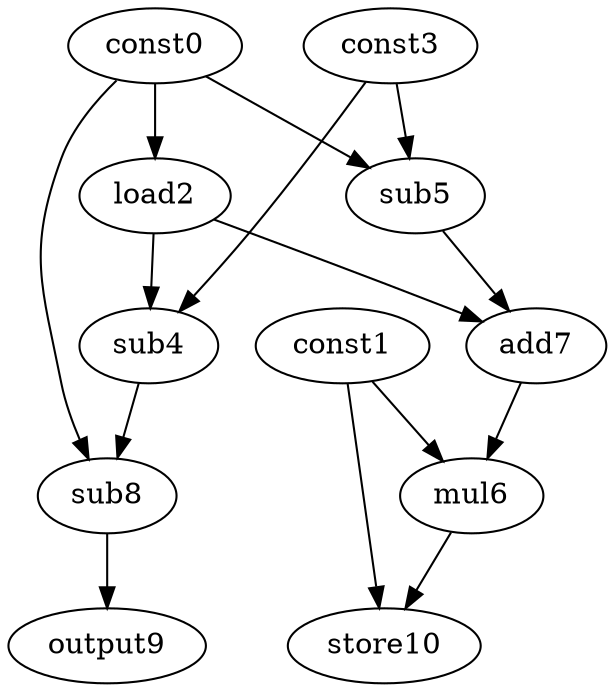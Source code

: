 digraph G { 
const0[opcode=const]; 
const1[opcode=const]; 
load2[opcode=load]; 
const3[opcode=const]; 
sub4[opcode=sub]; 
sub5[opcode=sub]; 
mul6[opcode=mul]; 
add7[opcode=add]; 
sub8[opcode=sub]; 
output9[opcode=output]; 
store10[opcode=store]; 
const0->load2[operand=0];
const0->sub5[operand=0];
const3->sub5[operand=1];
load2->sub4[operand=0];
const3->sub4[operand=1];
load2->add7[operand=0];
sub5->add7[operand=1];
add7->mul6[operand=0];
const1->mul6[operand=1];
const0->sub8[operand=0];
sub4->sub8[operand=1];
sub8->output9[operand=0];
const1->store10[operand=0];
mul6->store10[operand=1];
}
